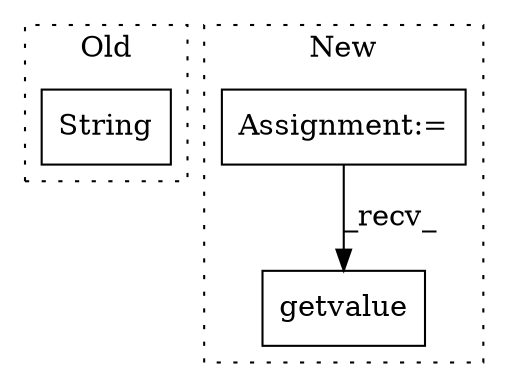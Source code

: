 digraph G {
subgraph cluster0 {
1 [label="String" a="32" s="11866,11879" l="7,1" shape="box"];
label = "Old";
style="dotted";
}
subgraph cluster1 {
2 [label="getvalue" a="32" s="12016" l="10" shape="box"];
3 [label="Assignment:=" a="7" s="11894" l="1" shape="box"];
label = "New";
style="dotted";
}
3 -> 2 [label="_recv_"];
}